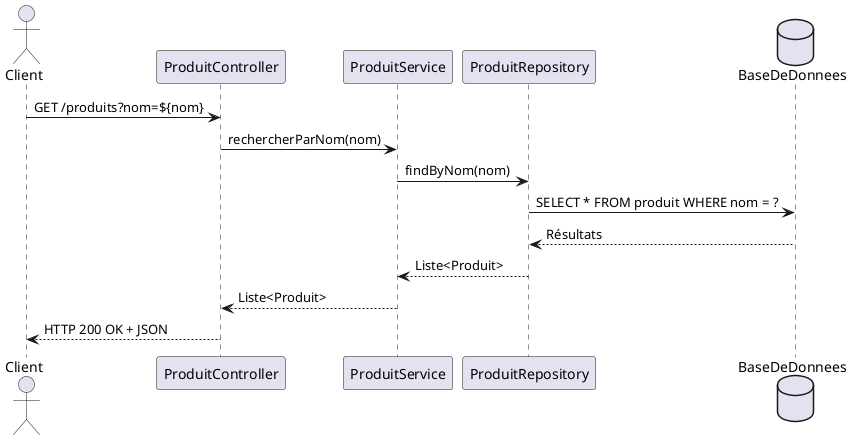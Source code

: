 @startuml
actor Client
participant ProduitController
participant ProduitService
participant ProduitRepository
database BaseDeDonnees

Client -> ProduitController : GET /produits?nom=${nom}
ProduitController -> ProduitService : rechercherParNom(nom)
ProduitService -> ProduitRepository : findByNom(nom)
ProduitRepository -> BaseDeDonnees : SELECT * FROM produit WHERE nom = ?
BaseDeDonnees --> ProduitRepository : Résultats
ProduitRepository --> ProduitService : Liste<Produit>
ProduitService --> ProduitController : Liste<Produit>
ProduitController --> Client : HTTP 200 OK + JSON
@enduml
